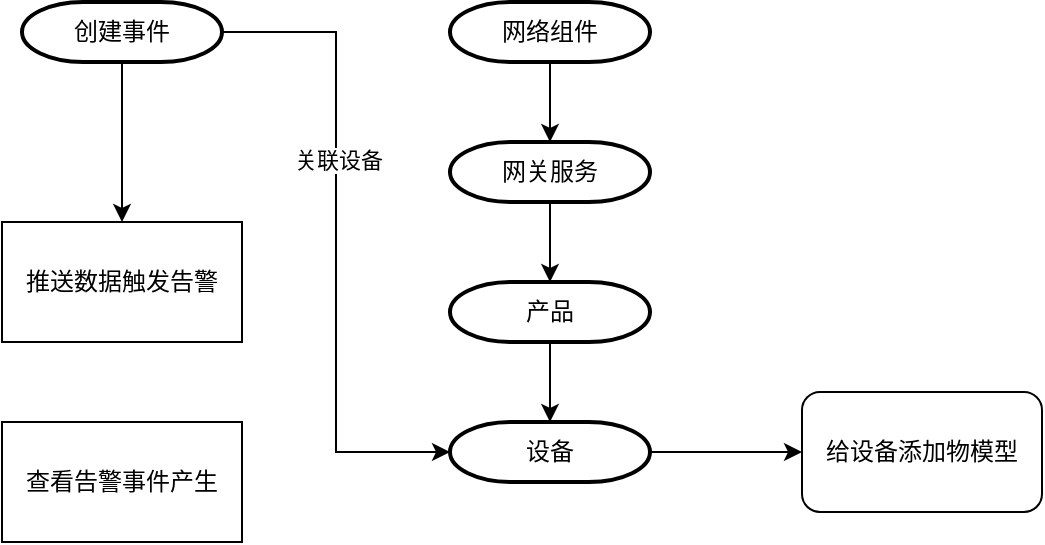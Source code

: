 <mxfile version="21.6.6" type="github">
  <diagram id="C5RBs43oDa-KdzZeNtuy" name="Page-1">
    <mxGraphModel dx="880" dy="555" grid="1" gridSize="10" guides="1" tooltips="1" connect="1" arrows="1" fold="1" page="1" pageScale="1" pageWidth="827" pageHeight="1169" math="0" shadow="0">
      <root>
        <mxCell id="WIyWlLk6GJQsqaUBKTNV-0" />
        <mxCell id="WIyWlLk6GJQsqaUBKTNV-1" parent="WIyWlLk6GJQsqaUBKTNV-0" />
        <mxCell id="ZPP5SdGMfIlQ1nmrVlfU-12" style="edgeStyle=orthogonalEdgeStyle;rounded=0;orthogonalLoop=1;jettySize=auto;html=1;exitX=0.5;exitY=1;exitDx=0;exitDy=0;exitPerimeter=0;entryX=0.5;entryY=0;entryDx=0;entryDy=0;entryPerimeter=0;" edge="1" parent="WIyWlLk6GJQsqaUBKTNV-1" source="ZPP5SdGMfIlQ1nmrVlfU-0" target="ZPP5SdGMfIlQ1nmrVlfU-1">
          <mxGeometry relative="1" as="geometry" />
        </mxCell>
        <mxCell id="ZPP5SdGMfIlQ1nmrVlfU-0" value="网络组件" style="strokeWidth=2;html=1;shape=mxgraph.flowchart.terminator;whiteSpace=wrap;" vertex="1" parent="WIyWlLk6GJQsqaUBKTNV-1">
          <mxGeometry x="364" y="60" width="100" height="30" as="geometry" />
        </mxCell>
        <mxCell id="ZPP5SdGMfIlQ1nmrVlfU-13" style="edgeStyle=orthogonalEdgeStyle;rounded=0;orthogonalLoop=1;jettySize=auto;html=1;exitX=0.5;exitY=1;exitDx=0;exitDy=0;exitPerimeter=0;entryX=0.5;entryY=0;entryDx=0;entryDy=0;entryPerimeter=0;" edge="1" parent="WIyWlLk6GJQsqaUBKTNV-1" source="ZPP5SdGMfIlQ1nmrVlfU-1" target="ZPP5SdGMfIlQ1nmrVlfU-3">
          <mxGeometry relative="1" as="geometry" />
        </mxCell>
        <mxCell id="ZPP5SdGMfIlQ1nmrVlfU-1" value="网关服务" style="strokeWidth=2;html=1;shape=mxgraph.flowchart.terminator;whiteSpace=wrap;" vertex="1" parent="WIyWlLk6GJQsqaUBKTNV-1">
          <mxGeometry x="364" y="130" width="100" height="30" as="geometry" />
        </mxCell>
        <mxCell id="ZPP5SdGMfIlQ1nmrVlfU-2" value="设备" style="strokeWidth=2;html=1;shape=mxgraph.flowchart.terminator;whiteSpace=wrap;" vertex="1" parent="WIyWlLk6GJQsqaUBKTNV-1">
          <mxGeometry x="364" y="270" width="100" height="30" as="geometry" />
        </mxCell>
        <mxCell id="ZPP5SdGMfIlQ1nmrVlfU-14" style="edgeStyle=orthogonalEdgeStyle;rounded=0;orthogonalLoop=1;jettySize=auto;html=1;exitX=0.5;exitY=1;exitDx=0;exitDy=0;exitPerimeter=0;entryX=0.5;entryY=0;entryDx=0;entryDy=0;entryPerimeter=0;" edge="1" parent="WIyWlLk6GJQsqaUBKTNV-1" source="ZPP5SdGMfIlQ1nmrVlfU-3" target="ZPP5SdGMfIlQ1nmrVlfU-2">
          <mxGeometry relative="1" as="geometry" />
        </mxCell>
        <mxCell id="ZPP5SdGMfIlQ1nmrVlfU-3" value="产品" style="strokeWidth=2;html=1;shape=mxgraph.flowchart.terminator;whiteSpace=wrap;" vertex="1" parent="WIyWlLk6GJQsqaUBKTNV-1">
          <mxGeometry x="364" y="200" width="100" height="30" as="geometry" />
        </mxCell>
        <mxCell id="ZPP5SdGMfIlQ1nmrVlfU-10" value="给设备添加物模型" style="rounded=1;whiteSpace=wrap;html=1;" vertex="1" parent="WIyWlLk6GJQsqaUBKTNV-1">
          <mxGeometry x="540" y="255" width="120" height="60" as="geometry" />
        </mxCell>
        <mxCell id="ZPP5SdGMfIlQ1nmrVlfU-11" value="" style="endArrow=classic;html=1;rounded=0;entryX=0;entryY=0.5;entryDx=0;entryDy=0;exitX=1;exitY=0.5;exitDx=0;exitDy=0;exitPerimeter=0;" edge="1" parent="WIyWlLk6GJQsqaUBKTNV-1" source="ZPP5SdGMfIlQ1nmrVlfU-2" target="ZPP5SdGMfIlQ1nmrVlfU-10">
          <mxGeometry width="50" height="50" relative="1" as="geometry">
            <mxPoint x="390" y="310" as="sourcePoint" />
            <mxPoint x="440" y="260" as="targetPoint" />
          </mxGeometry>
        </mxCell>
        <mxCell id="ZPP5SdGMfIlQ1nmrVlfU-22" style="edgeStyle=orthogonalEdgeStyle;rounded=0;orthogonalLoop=1;jettySize=auto;html=1;exitX=1;exitY=0.5;exitDx=0;exitDy=0;exitPerimeter=0;entryX=0;entryY=0.5;entryDx=0;entryDy=0;entryPerimeter=0;" edge="1" parent="WIyWlLk6GJQsqaUBKTNV-1" source="ZPP5SdGMfIlQ1nmrVlfU-18" target="ZPP5SdGMfIlQ1nmrVlfU-2">
          <mxGeometry relative="1" as="geometry" />
        </mxCell>
        <mxCell id="ZPP5SdGMfIlQ1nmrVlfU-23" value="关联设备" style="edgeLabel;html=1;align=center;verticalAlign=middle;resizable=0;points=[];" vertex="1" connectable="0" parent="ZPP5SdGMfIlQ1nmrVlfU-22">
          <mxGeometry x="-0.253" y="1" relative="1" as="geometry">
            <mxPoint as="offset" />
          </mxGeometry>
        </mxCell>
        <mxCell id="ZPP5SdGMfIlQ1nmrVlfU-26" style="edgeStyle=orthogonalEdgeStyle;rounded=0;orthogonalLoop=1;jettySize=auto;html=1;exitX=0.5;exitY=1;exitDx=0;exitDy=0;exitPerimeter=0;entryX=0.5;entryY=0;entryDx=0;entryDy=0;" edge="1" parent="WIyWlLk6GJQsqaUBKTNV-1" source="ZPP5SdGMfIlQ1nmrVlfU-18" target="ZPP5SdGMfIlQ1nmrVlfU-25">
          <mxGeometry relative="1" as="geometry" />
        </mxCell>
        <mxCell id="ZPP5SdGMfIlQ1nmrVlfU-18" value="创建事件" style="strokeWidth=2;html=1;shape=mxgraph.flowchart.terminator;whiteSpace=wrap;" vertex="1" parent="WIyWlLk6GJQsqaUBKTNV-1">
          <mxGeometry x="150" y="60" width="100" height="30" as="geometry" />
        </mxCell>
        <mxCell id="ZPP5SdGMfIlQ1nmrVlfU-25" value="推送数据触发告警" style="rounded=0;whiteSpace=wrap;html=1;" vertex="1" parent="WIyWlLk6GJQsqaUBKTNV-1">
          <mxGeometry x="140" y="170" width="120" height="60" as="geometry" />
        </mxCell>
        <mxCell id="ZPP5SdGMfIlQ1nmrVlfU-27" value="查看告警事件产生" style="rounded=0;whiteSpace=wrap;html=1;" vertex="1" parent="WIyWlLk6GJQsqaUBKTNV-1">
          <mxGeometry x="140" y="270" width="120" height="60" as="geometry" />
        </mxCell>
      </root>
    </mxGraphModel>
  </diagram>
</mxfile>
